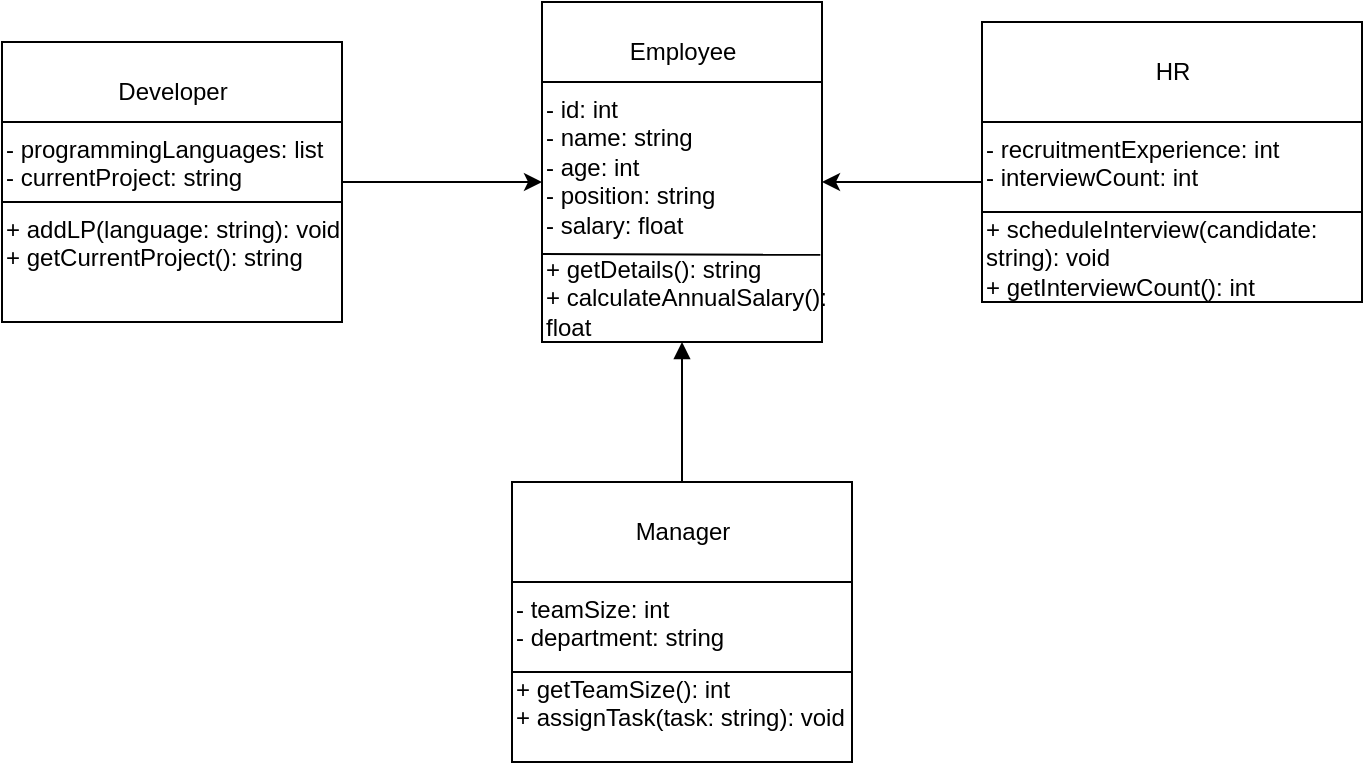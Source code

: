 <mxfile version="24.8.6">
  <diagram name="Диаграмма классов для сущности Сотрудник" id="S4ckkDMU6JxDflV03B4p">
    <mxGraphModel dx="2079" dy="507" grid="1" gridSize="10" guides="1" tooltips="1" connect="1" arrows="1" fold="1" page="1" pageScale="1" pageWidth="1169" pageHeight="1654" math="0" shadow="0">
      <root>
        <mxCell id="0" />
        <mxCell id="1" parent="0" />
        <mxCell id="yplJbmi3PPGgCez5Pcr8-1" value="" style="rounded=0;whiteSpace=wrap;html=1;align=left;" vertex="1" parent="1">
          <mxGeometry x="160" y="60" width="140" height="170" as="geometry" />
        </mxCell>
        <mxCell id="yplJbmi3PPGgCez5Pcr8-3" value="+ getDetails(): string&lt;br&gt;+ calculateAnnualSalary():&amp;nbsp;&lt;div&gt;float&lt;/div&gt;" style="text;html=1;strokeColor=none;fillColor=none;" vertex="1" parent="yplJbmi3PPGgCez5Pcr8-1">
          <mxGeometry y="120" width="140" height="50" as="geometry" />
        </mxCell>
        <mxCell id="yplJbmi3PPGgCez5Pcr8-2" value="- id: int&#xa;- name: string&#xa;- age: int&#xa;- position: string&#xa;- salary: float" style="text;html=1;strokeColor=none;fillColor=none;" vertex="1" parent="yplJbmi3PPGgCez5Pcr8-1">
          <mxGeometry y="40" width="140" height="100" as="geometry" />
        </mxCell>
        <mxCell id="yplJbmi3PPGgCez5Pcr8-16" value="Employee" style="text;html=1;align=center;verticalAlign=middle;resizable=0;points=[];autosize=1;strokeColor=none;fillColor=none;" vertex="1" parent="yplJbmi3PPGgCez5Pcr8-1">
          <mxGeometry x="30" y="10" width="80" height="30" as="geometry" />
        </mxCell>
        <mxCell id="yplJbmi3PPGgCez5Pcr8-19" value="" style="endArrow=none;html=1;rounded=0;entryX=1;entryY=0;entryDx=0;entryDy=0;exitX=0;exitY=0;exitDx=0;exitDy=0;" edge="1" parent="yplJbmi3PPGgCez5Pcr8-1" source="yplJbmi3PPGgCez5Pcr8-2" target="yplJbmi3PPGgCez5Pcr8-2">
          <mxGeometry width="50" height="50" relative="1" as="geometry">
            <mxPoint x="280" y="230" as="sourcePoint" />
            <mxPoint x="330" y="180" as="targetPoint" />
          </mxGeometry>
        </mxCell>
        <mxCell id="yplJbmi3PPGgCez5Pcr8-21" value="" style="endArrow=none;html=1;rounded=0;entryX=0.994;entryY=0.864;entryDx=0;entryDy=0;entryPerimeter=0;" edge="1" parent="yplJbmi3PPGgCez5Pcr8-1" target="yplJbmi3PPGgCez5Pcr8-2">
          <mxGeometry width="50" height="50" relative="1" as="geometry">
            <mxPoint y="126" as="sourcePoint" />
            <mxPoint x="330" y="180" as="targetPoint" />
          </mxGeometry>
        </mxCell>
        <mxCell id="yplJbmi3PPGgCez5Pcr8-4" value="" style="rounded=0;whiteSpace=wrap;html=1;" vertex="1" parent="1">
          <mxGeometry x="145" y="300" width="170" height="140" as="geometry" />
        </mxCell>
        <mxCell id="yplJbmi3PPGgCez5Pcr8-6" value="+ getTeamSize(): int&#xa;+ assignTask(task: string): void" style="text;html=1;strokeColor=none;fillColor=none;" vertex="1" parent="yplJbmi3PPGgCez5Pcr8-4">
          <mxGeometry y="90" width="170" height="40" as="geometry" />
        </mxCell>
        <mxCell id="yplJbmi3PPGgCez5Pcr8-5" value="- teamSize: int&#xa;- department: string" style="text;html=1;strokeColor=none;fillColor=none;" vertex="1" parent="yplJbmi3PPGgCez5Pcr8-4">
          <mxGeometry y="50" width="170" height="60" as="geometry" />
        </mxCell>
        <mxCell id="yplJbmi3PPGgCez5Pcr8-35" value="" style="endArrow=none;html=1;rounded=0;exitX=0;exitY=0.75;exitDx=0;exitDy=0;entryX=1;entryY=0.75;entryDx=0;entryDy=0;" edge="1" parent="yplJbmi3PPGgCez5Pcr8-4" source="yplJbmi3PPGgCez5Pcr8-5" target="yplJbmi3PPGgCez5Pcr8-5">
          <mxGeometry width="50" height="50" relative="1" as="geometry">
            <mxPoint x="135" y="-30" as="sourcePoint" />
            <mxPoint x="185" y="-80" as="targetPoint" />
          </mxGeometry>
        </mxCell>
        <mxCell id="yplJbmi3PPGgCez5Pcr8-36" value="" style="endArrow=none;html=1;rounded=0;exitX=0;exitY=0;exitDx=0;exitDy=0;entryX=1;entryY=0;entryDx=0;entryDy=0;" edge="1" parent="yplJbmi3PPGgCez5Pcr8-4" source="yplJbmi3PPGgCez5Pcr8-5" target="yplJbmi3PPGgCez5Pcr8-5">
          <mxGeometry width="50" height="50" relative="1" as="geometry">
            <mxPoint x="135" y="-30" as="sourcePoint" />
            <mxPoint x="185" y="-80" as="targetPoint" />
          </mxGeometry>
        </mxCell>
        <mxCell id="yplJbmi3PPGgCez5Pcr8-37" value="&lt;span style=&quot;text-wrap: wrap;&quot;&gt;Manager&lt;/span&gt;" style="text;html=1;align=center;verticalAlign=middle;resizable=0;points=[];autosize=1;strokeColor=none;fillColor=none;" vertex="1" parent="yplJbmi3PPGgCez5Pcr8-4">
          <mxGeometry x="50" y="10" width="70" height="30" as="geometry" />
        </mxCell>
        <mxCell id="yplJbmi3PPGgCez5Pcr8-7" value="" style="rounded=0;whiteSpace=wrap;html=1;" vertex="1" parent="1">
          <mxGeometry x="-110" y="80" width="170" height="140" as="geometry" />
        </mxCell>
        <mxCell id="yplJbmi3PPGgCez5Pcr8-9" value="+ addLP(language: string): void&lt;br&gt;+ getCurrentProject(): string" style="text;html=1;strokeColor=none;fillColor=none;" vertex="1" parent="yplJbmi3PPGgCez5Pcr8-7">
          <mxGeometry y="80" width="170" height="40" as="geometry" />
        </mxCell>
        <mxCell id="yplJbmi3PPGgCez5Pcr8-23" value="" style="endArrow=none;html=1;rounded=0;exitX=0;exitY=0;exitDx=0;exitDy=0;entryX=1;entryY=0;entryDx=0;entryDy=0;" edge="1" parent="yplJbmi3PPGgCez5Pcr8-7" source="yplJbmi3PPGgCez5Pcr8-9" target="yplJbmi3PPGgCez5Pcr8-9">
          <mxGeometry width="50" height="50" relative="1" as="geometry">
            <mxPoint x="390" y="190" as="sourcePoint" />
            <mxPoint x="440" y="140" as="targetPoint" />
          </mxGeometry>
        </mxCell>
        <mxCell id="yplJbmi3PPGgCez5Pcr8-8" value="- programmingLanguages: list&lt;string&gt;&#xa;- currentProject: string" style="text;html=1;strokeColor=none;fillColor=none;" vertex="1" parent="yplJbmi3PPGgCez5Pcr8-7">
          <mxGeometry y="40" width="170" height="60" as="geometry" />
        </mxCell>
        <mxCell id="yplJbmi3PPGgCez5Pcr8-24" value="&lt;span style=&quot;text-wrap: wrap;&quot;&gt;Developer&lt;/span&gt;" style="text;html=1;align=center;verticalAlign=middle;resizable=0;points=[];autosize=1;strokeColor=none;fillColor=none;" vertex="1" parent="yplJbmi3PPGgCez5Pcr8-7">
          <mxGeometry x="45" y="10" width="80" height="30" as="geometry" />
        </mxCell>
        <mxCell id="yplJbmi3PPGgCez5Pcr8-25" value="" style="endArrow=none;html=1;rounded=0;entryX=1;entryY=0;entryDx=0;entryDy=0;exitX=0;exitY=0;exitDx=0;exitDy=0;" edge="1" parent="yplJbmi3PPGgCez5Pcr8-7" source="yplJbmi3PPGgCez5Pcr8-8" target="yplJbmi3PPGgCez5Pcr8-8">
          <mxGeometry width="50" height="50" relative="1" as="geometry">
            <mxPoint y="30" as="sourcePoint" />
            <mxPoint x="440" y="140" as="targetPoint" />
          </mxGeometry>
        </mxCell>
        <mxCell id="yplJbmi3PPGgCez5Pcr8-10" value="" style="rounded=0;whiteSpace=wrap;html=1;" vertex="1" parent="1">
          <mxGeometry x="380" y="70" width="190" height="140" as="geometry" />
        </mxCell>
        <mxCell id="yplJbmi3PPGgCez5Pcr8-12" value="+ scheduleInterview(candidate:&amp;nbsp;&lt;div&gt;string): void&lt;br&gt;+ getInterviewCount(): int&lt;/div&gt;" style="text;html=1;strokeColor=none;fillColor=none;" vertex="1" parent="yplJbmi3PPGgCez5Pcr8-10">
          <mxGeometry y="90" width="190" height="40" as="geometry" />
        </mxCell>
        <mxCell id="yplJbmi3PPGgCez5Pcr8-11" value="- recruitmentExperience: int&#xa;- interviewCount: int" style="text;html=1;strokeColor=none;fillColor=none;" vertex="1" parent="yplJbmi3PPGgCez5Pcr8-10">
          <mxGeometry y="50" width="190" height="60" as="geometry" />
        </mxCell>
        <mxCell id="yplJbmi3PPGgCez5Pcr8-28" value="" style="endArrow=none;html=1;rounded=0;entryX=1;entryY=0.75;entryDx=0;entryDy=0;exitX=0;exitY=0.75;exitDx=0;exitDy=0;" edge="1" parent="yplJbmi3PPGgCez5Pcr8-10" source="yplJbmi3PPGgCez5Pcr8-11" target="yplJbmi3PPGgCez5Pcr8-11">
          <mxGeometry width="50" height="50" relative="1" as="geometry">
            <mxPoint x="-100" y="190" as="sourcePoint" />
            <mxPoint x="-50" y="140" as="targetPoint" />
          </mxGeometry>
        </mxCell>
        <mxCell id="yplJbmi3PPGgCez5Pcr8-30" value="" style="endArrow=none;html=1;rounded=0;entryX=1;entryY=0;entryDx=0;entryDy=0;exitX=0;exitY=0;exitDx=0;exitDy=0;" edge="1" parent="yplJbmi3PPGgCez5Pcr8-10" source="yplJbmi3PPGgCez5Pcr8-11" target="yplJbmi3PPGgCez5Pcr8-11">
          <mxGeometry width="50" height="50" relative="1" as="geometry">
            <mxPoint x="-100" y="190" as="sourcePoint" />
            <mxPoint x="-50" y="140" as="targetPoint" />
          </mxGeometry>
        </mxCell>
        <mxCell id="yplJbmi3PPGgCez5Pcr8-34" value="&lt;span style=&quot;text-wrap: wrap;&quot;&gt;HR&lt;/span&gt;" style="text;html=1;align=center;verticalAlign=middle;resizable=0;points=[];autosize=1;strokeColor=none;fillColor=none;" vertex="1" parent="yplJbmi3PPGgCez5Pcr8-10">
          <mxGeometry x="75" y="10" width="40" height="30" as="geometry" />
        </mxCell>
        <mxCell id="yplJbmi3PPGgCez5Pcr8-13" style="endArrow=block;html=1;edgeStyle=orthogonalEdgeStyle;" edge="1" parent="1" source="yplJbmi3PPGgCez5Pcr8-4" target="yplJbmi3PPGgCez5Pcr8-1">
          <mxGeometry relative="1" as="geometry" />
        </mxCell>
        <mxCell id="yplJbmi3PPGgCez5Pcr8-39" style="edgeStyle=orthogonalEdgeStyle;rounded=0;orthogonalLoop=1;jettySize=auto;html=1;exitX=1;exitY=0.5;exitDx=0;exitDy=0;entryX=0;entryY=0.5;entryDx=0;entryDy=0;" edge="1" parent="1" source="yplJbmi3PPGgCez5Pcr8-8" target="yplJbmi3PPGgCez5Pcr8-2">
          <mxGeometry relative="1" as="geometry" />
        </mxCell>
        <mxCell id="yplJbmi3PPGgCez5Pcr8-40" style="edgeStyle=orthogonalEdgeStyle;rounded=0;orthogonalLoop=1;jettySize=auto;html=1;exitX=0;exitY=0.5;exitDx=0;exitDy=0;" edge="1" parent="1" source="yplJbmi3PPGgCez5Pcr8-11" target="yplJbmi3PPGgCez5Pcr8-2">
          <mxGeometry relative="1" as="geometry" />
        </mxCell>
      </root>
    </mxGraphModel>
  </diagram>
</mxfile>
